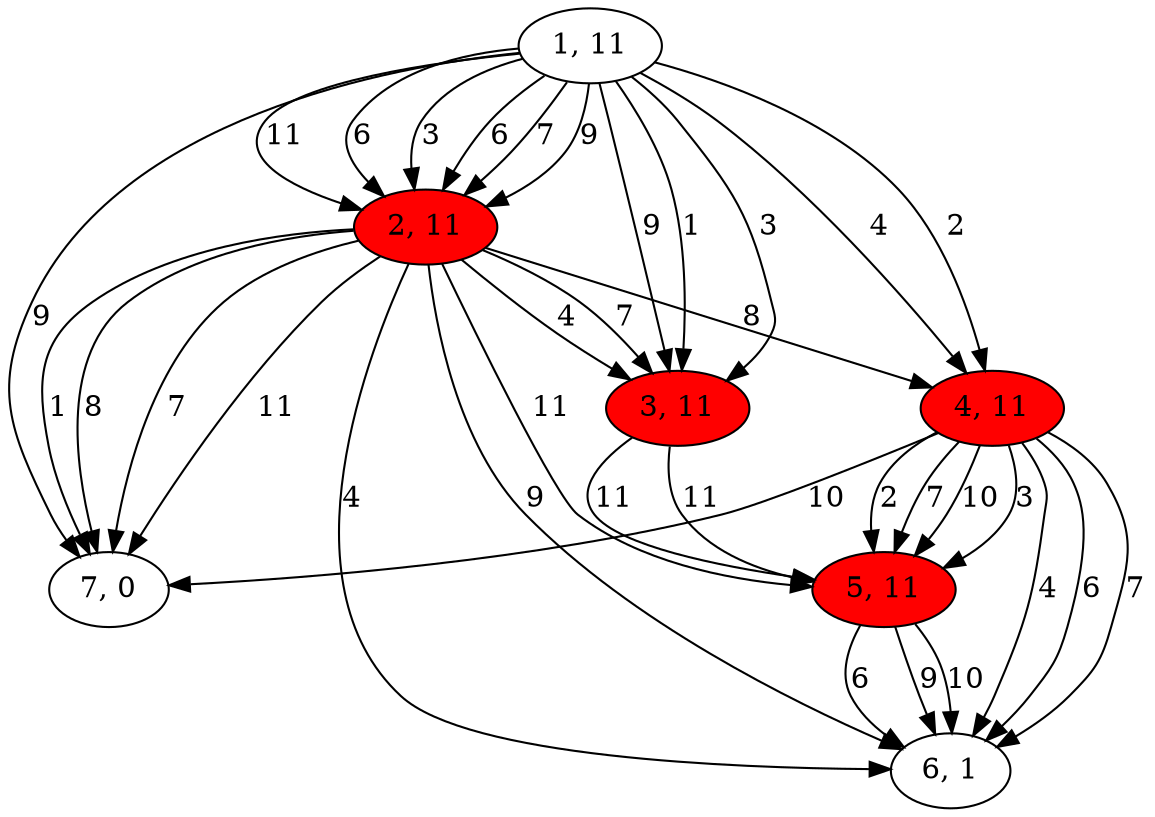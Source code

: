 digraph G{
1[label="1, 11"]
2[label="2, 11"]
3[label="3, 11"]
4[label="4, 11"]
5[label="5, 11"]
6[label="6, 1"]
7[label="7, 0"]
1->7[label="9"]
1->2[label="11"]
1->4[label="4"]
1->2[label="6"]
1->2[label="3"]
1->3[label="9"]
1->2[label="6"]
1->2[label="7"]
1->3[label="1"]
1->4[label="2"]
1->3[label="3"]
1->2[label="9"]
2[style = filled,fillcolor=red]
2->3[label="7"]
2->6[label="4"]
2->7[label="8"]
2->3[label="4"]
2->7[label="7"]
2->4[label="8"]
2->7[label="11"]
2->7[label="1"]
2->6[label="9"]
2->5[label="11"]
3[style = filled,fillcolor=red]
3->5[label="11"]
3->5[label="11"]
4[style = filled,fillcolor=red]
4->5[label="7"]
4->5[label="10"]
4->7[label="10"]
4->6[label="4"]
4->6[label="6"]
4->6[label="7"]
4->5[label="3"]
4->5[label="2"]
5[style = filled,fillcolor=red]
5->6[label="6"]
5->6[label="9"]
5->6[label="10"]
}
